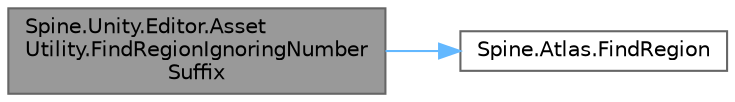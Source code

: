 digraph "Spine.Unity.Editor.AssetUtility.FindRegionIgnoringNumberSuffix"
{
 // LATEX_PDF_SIZE
  bgcolor="transparent";
  edge [fontname=Helvetica,fontsize=10,labelfontname=Helvetica,labelfontsize=10];
  node [fontname=Helvetica,fontsize=10,shape=box,height=0.2,width=0.4];
  rankdir="LR";
  Node1 [id="Node000001",label="Spine.Unity.Editor.Asset\lUtility.FindRegionIgnoringNumber\lSuffix",height=0.2,width=0.4,color="gray40", fillcolor="grey60", style="filled", fontcolor="black",tooltip=" "];
  Node1 -> Node2 [id="edge1_Node000001_Node000002",color="steelblue1",style="solid",tooltip=" "];
  Node2 [id="Node000002",label="Spine.Atlas.FindRegion",height=0.2,width=0.4,color="grey40", fillcolor="white", style="filled",URL="$class_spine_1_1_atlas.html#a0c3e63b796443fd755114f9bea61c780",tooltip="Returns the first region found with the specified name. This method uses string comparison to find th..."];
}
